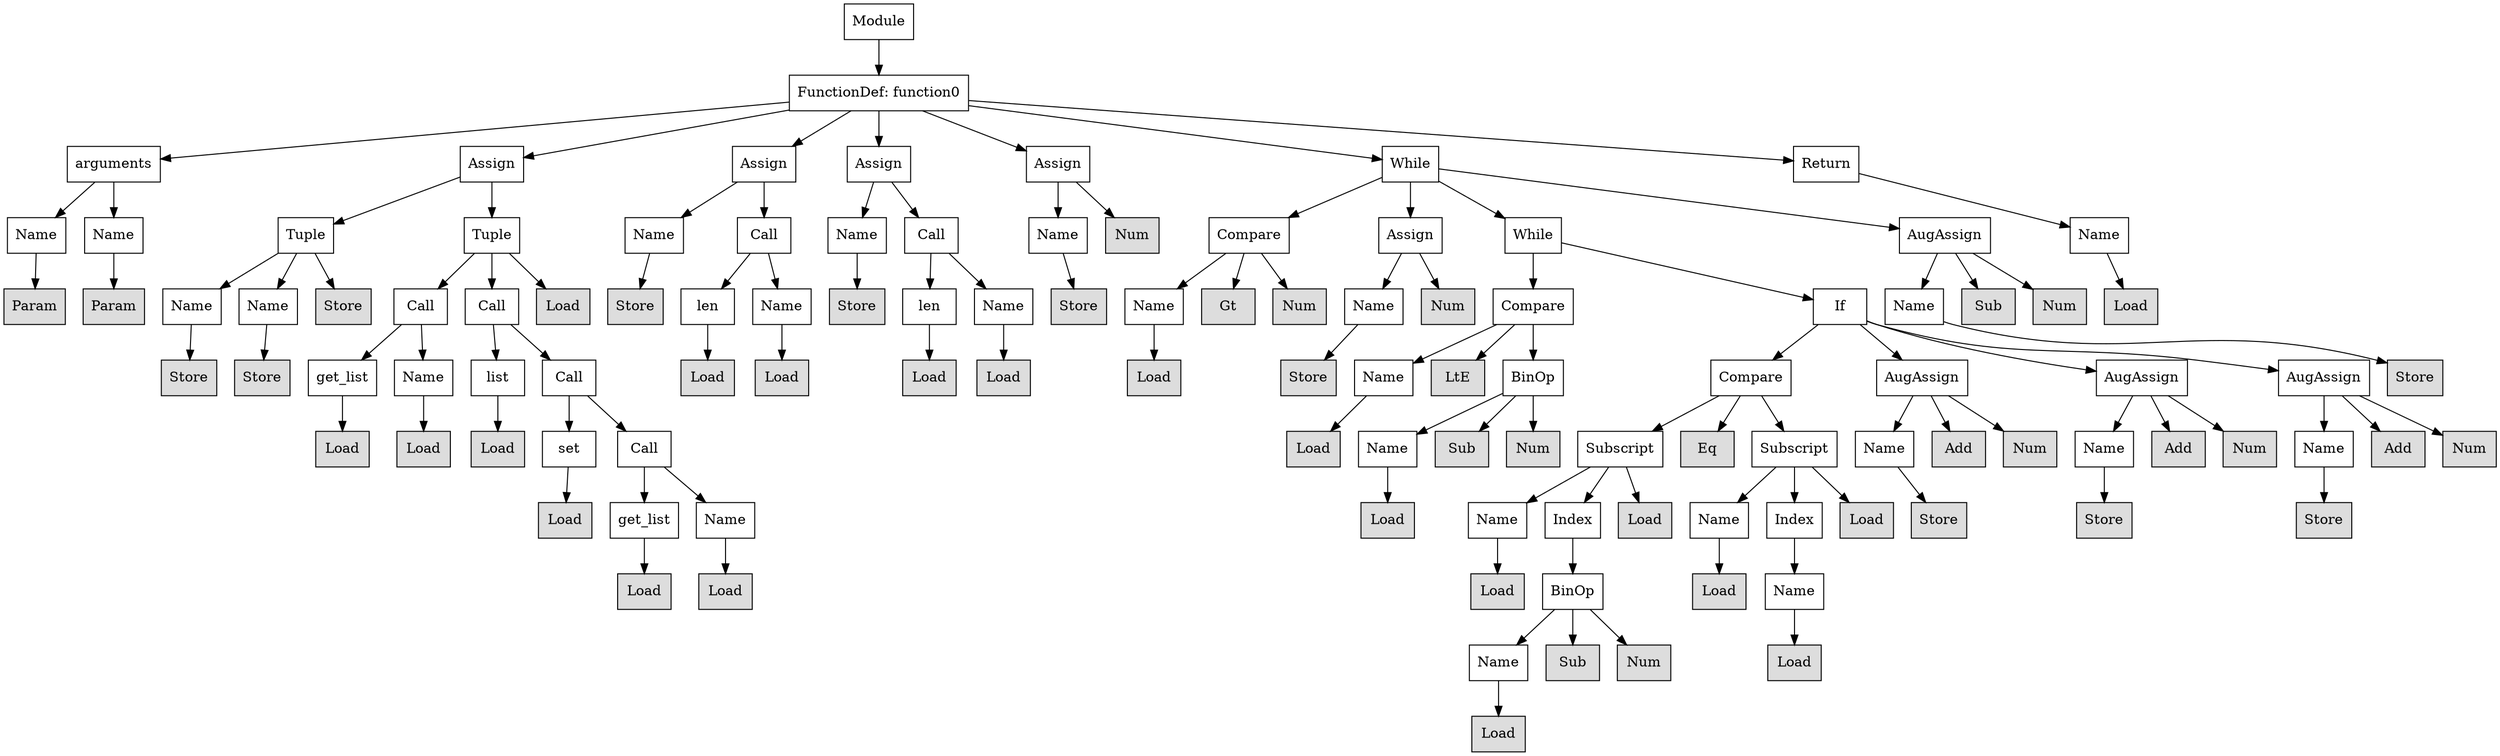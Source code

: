 digraph G {
n0 [shape=rect, label="Module"];
n1 [shape=rect, label="FunctionDef: function0"];
n2 [shape=rect, label="arguments"];
n3 [shape=rect, label="Assign"];
n4 [shape=rect, label="Assign"];
n5 [shape=rect, label="Assign"];
n6 [shape=rect, label="Assign"];
n7 [shape=rect, label="While"];
n8 [shape=rect, label="Return"];
n9 [shape=rect, label="Name"];
n10 [shape=rect, label="Name"];
n11 [shape=rect, label="Tuple"];
n12 [shape=rect, label="Tuple"];
n13 [shape=rect, label="Name"];
n14 [shape=rect, label="Call"];
n15 [shape=rect, label="Name"];
n16 [shape=rect, label="Call"];
n17 [shape=rect, label="Name"];
n18 [shape=rect, label="Num" style="filled" fillcolor="#dddddd"];
n19 [shape=rect, label="Compare"];
n20 [shape=rect, label="Assign"];
n21 [shape=rect, label="While"];
n22 [shape=rect, label="AugAssign"];
n23 [shape=rect, label="Name"];
n24 [shape=rect, label="Param" style="filled" fillcolor="#dddddd"];
n25 [shape=rect, label="Param" style="filled" fillcolor="#dddddd"];
n26 [shape=rect, label="Name"];
n27 [shape=rect, label="Name"];
n28 [shape=rect, label="Store" style="filled" fillcolor="#dddddd"];
n29 [shape=rect, label="Call"];
n30 [shape=rect, label="Call"];
n31 [shape=rect, label="Load" style="filled" fillcolor="#dddddd"];
n32 [shape=rect, label="Store" style="filled" fillcolor="#dddddd"];
n33 [shape=rect, label="len"];
n34 [shape=rect, label="Name"];
n35 [shape=rect, label="Store" style="filled" fillcolor="#dddddd"];
n36 [shape=rect, label="len"];
n37 [shape=rect, label="Name"];
n38 [shape=rect, label="Store" style="filled" fillcolor="#dddddd"];
n39 [shape=rect, label="Name"];
n40 [shape=rect, label="Gt" style="filled" fillcolor="#dddddd"];
n41 [shape=rect, label="Num" style="filled" fillcolor="#dddddd"];
n42 [shape=rect, label="Name"];
n43 [shape=rect, label="Num" style="filled" fillcolor="#dddddd"];
n44 [shape=rect, label="Compare"];
n45 [shape=rect, label="If"];
n46 [shape=rect, label="Name"];
n47 [shape=rect, label="Sub" style="filled" fillcolor="#dddddd"];
n48 [shape=rect, label="Num" style="filled" fillcolor="#dddddd"];
n49 [shape=rect, label="Load" style="filled" fillcolor="#dddddd"];
n50 [shape=rect, label="Store" style="filled" fillcolor="#dddddd"];
n51 [shape=rect, label="Store" style="filled" fillcolor="#dddddd"];
n52 [shape=rect, label="get_list"];
n53 [shape=rect, label="Name"];
n54 [shape=rect, label="list"];
n55 [shape=rect, label="Call"];
n56 [shape=rect, label="Load" style="filled" fillcolor="#dddddd"];
n57 [shape=rect, label="Load" style="filled" fillcolor="#dddddd"];
n58 [shape=rect, label="Load" style="filled" fillcolor="#dddddd"];
n59 [shape=rect, label="Load" style="filled" fillcolor="#dddddd"];
n60 [shape=rect, label="Load" style="filled" fillcolor="#dddddd"];
n61 [shape=rect, label="Store" style="filled" fillcolor="#dddddd"];
n62 [shape=rect, label="Name"];
n63 [shape=rect, label="LtE" style="filled" fillcolor="#dddddd"];
n64 [shape=rect, label="BinOp"];
n65 [shape=rect, label="Compare"];
n66 [shape=rect, label="AugAssign"];
n67 [shape=rect, label="AugAssign"];
n68 [shape=rect, label="AugAssign"];
n69 [shape=rect, label="Store" style="filled" fillcolor="#dddddd"];
n70 [shape=rect, label="Load" style="filled" fillcolor="#dddddd"];
n71 [shape=rect, label="Load" style="filled" fillcolor="#dddddd"];
n72 [shape=rect, label="Load" style="filled" fillcolor="#dddddd"];
n73 [shape=rect, label="set"];
n74 [shape=rect, label="Call"];
n75 [shape=rect, label="Load" style="filled" fillcolor="#dddddd"];
n76 [shape=rect, label="Name"];
n77 [shape=rect, label="Sub" style="filled" fillcolor="#dddddd"];
n78 [shape=rect, label="Num" style="filled" fillcolor="#dddddd"];
n79 [shape=rect, label="Subscript"];
n80 [shape=rect, label="Eq" style="filled" fillcolor="#dddddd"];
n81 [shape=rect, label="Subscript"];
n82 [shape=rect, label="Name"];
n83 [shape=rect, label="Add" style="filled" fillcolor="#dddddd"];
n84 [shape=rect, label="Num" style="filled" fillcolor="#dddddd"];
n85 [shape=rect, label="Name"];
n86 [shape=rect, label="Add" style="filled" fillcolor="#dddddd"];
n87 [shape=rect, label="Num" style="filled" fillcolor="#dddddd"];
n88 [shape=rect, label="Name"];
n89 [shape=rect, label="Add" style="filled" fillcolor="#dddddd"];
n90 [shape=rect, label="Num" style="filled" fillcolor="#dddddd"];
n91 [shape=rect, label="Load" style="filled" fillcolor="#dddddd"];
n92 [shape=rect, label="get_list"];
n93 [shape=rect, label="Name"];
n94 [shape=rect, label="Load" style="filled" fillcolor="#dddddd"];
n95 [shape=rect, label="Name"];
n96 [shape=rect, label="Index"];
n97 [shape=rect, label="Load" style="filled" fillcolor="#dddddd"];
n98 [shape=rect, label="Name"];
n99 [shape=rect, label="Index"];
n100 [shape=rect, label="Load" style="filled" fillcolor="#dddddd"];
n101 [shape=rect, label="Store" style="filled" fillcolor="#dddddd"];
n102 [shape=rect, label="Store" style="filled" fillcolor="#dddddd"];
n103 [shape=rect, label="Store" style="filled" fillcolor="#dddddd"];
n104 [shape=rect, label="Load" style="filled" fillcolor="#dddddd"];
n105 [shape=rect, label="Load" style="filled" fillcolor="#dddddd"];
n106 [shape=rect, label="Load" style="filled" fillcolor="#dddddd"];
n107 [shape=rect, label="BinOp"];
n108 [shape=rect, label="Load" style="filled" fillcolor="#dddddd"];
n109 [shape=rect, label="Name"];
n110 [shape=rect, label="Name"];
n111 [shape=rect, label="Sub" style="filled" fillcolor="#dddddd"];
n112 [shape=rect, label="Num" style="filled" fillcolor="#dddddd"];
n113 [shape=rect, label="Load" style="filled" fillcolor="#dddddd"];
n114 [shape=rect, label="Load" style="filled" fillcolor="#dddddd"];
n0 -> n1;
n1 -> n2;
n1 -> n3;
n1 -> n4;
n1 -> n5;
n1 -> n6;
n1 -> n7;
n1 -> n8;
n2 -> n9;
n2 -> n10;
n3 -> n11;
n3 -> n12;
n4 -> n13;
n4 -> n14;
n5 -> n15;
n5 -> n16;
n6 -> n17;
n6 -> n18;
n7 -> n19;
n7 -> n20;
n7 -> n21;
n7 -> n22;
n8 -> n23;
n9 -> n24;
n10 -> n25;
n11 -> n26;
n11 -> n27;
n11 -> n28;
n12 -> n29;
n12 -> n30;
n12 -> n31;
n13 -> n32;
n14 -> n33;
n14 -> n34;
n15 -> n35;
n16 -> n36;
n16 -> n37;
n17 -> n38;
n19 -> n39;
n19 -> n40;
n19 -> n41;
n20 -> n42;
n20 -> n43;
n21 -> n44;
n21 -> n45;
n22 -> n46;
n22 -> n47;
n22 -> n48;
n23 -> n49;
n26 -> n50;
n27 -> n51;
n29 -> n52;
n29 -> n53;
n30 -> n54;
n30 -> n55;
n33 -> n56;
n34 -> n57;
n36 -> n58;
n37 -> n59;
n39 -> n60;
n42 -> n61;
n44 -> n62;
n44 -> n63;
n44 -> n64;
n45 -> n65;
n45 -> n66;
n45 -> n67;
n45 -> n68;
n46 -> n69;
n52 -> n70;
n53 -> n71;
n54 -> n72;
n55 -> n73;
n55 -> n74;
n62 -> n75;
n64 -> n76;
n64 -> n77;
n64 -> n78;
n65 -> n79;
n65 -> n80;
n65 -> n81;
n66 -> n82;
n66 -> n83;
n66 -> n84;
n67 -> n85;
n67 -> n86;
n67 -> n87;
n68 -> n88;
n68 -> n89;
n68 -> n90;
n73 -> n91;
n74 -> n92;
n74 -> n93;
n76 -> n94;
n79 -> n95;
n79 -> n96;
n79 -> n97;
n81 -> n98;
n81 -> n99;
n81 -> n100;
n82 -> n101;
n85 -> n102;
n88 -> n103;
n92 -> n104;
n93 -> n105;
n95 -> n106;
n96 -> n107;
n98 -> n108;
n99 -> n109;
n107 -> n110;
n107 -> n111;
n107 -> n112;
n109 -> n113;
n110 -> n114;
}
